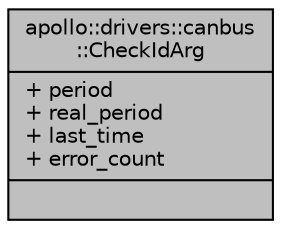 digraph "apollo::drivers::canbus::CheckIdArg"
{
  edge [fontname="Helvetica",fontsize="10",labelfontname="Helvetica",labelfontsize="10"];
  node [fontname="Helvetica",fontsize="10",shape=record];
  Node1 [label="{apollo::drivers::canbus\l::CheckIdArg\n|+ period\l+ real_period\l+ last_time\l+ error_count\l|}",height=0.2,width=0.4,color="black", fillcolor="grey75", style="filled" fontcolor="black"];
}
